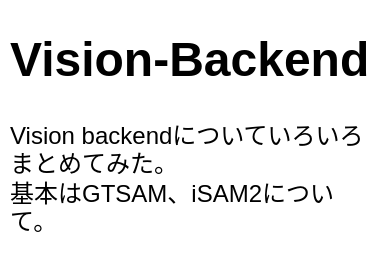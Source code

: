 <mxfile version="13.1.2" type="github" pages="2">
  <diagram id="mYV5fHMhs3SO6_IcKCSN" name="Page-1">
    <mxGraphModel dx="1941" dy="1277" grid="1" gridSize="10" guides="1" tooltips="1" connect="1" arrows="1" fold="1" page="1" pageScale="1" pageWidth="827" pageHeight="1169" math="0" shadow="0">
      <root>
        <mxCell id="0" />
        <mxCell id="1" parent="0" />
        <mxCell id="8OQvFZ2Zipv02wQBPf4X-1" value="&lt;h1&gt;Vision-Backend&lt;/h1&gt;&lt;p&gt;Vision backendについていろいろまとめてみた。&lt;br&gt;基本はGTSAM、iSAM2について。&lt;/p&gt;" style="text;html=1;strokeColor=none;fillColor=none;spacing=5;spacingTop=-20;whiteSpace=wrap;overflow=hidden;rounded=0;" vertex="1" parent="1">
          <mxGeometry x="20" y="40" width="190" height="120" as="geometry" />
        </mxCell>
      </root>
    </mxGraphModel>
  </diagram>
  <diagram id="CG2pjZPTrM2GcYqYaMGn" name="GTSAM">
    <mxGraphModel dx="1097" dy="745" grid="1" gridSize="10" guides="1" tooltips="1" connect="1" arrows="1" fold="1" page="1" pageScale="1" pageWidth="827" pageHeight="1169" math="1" shadow="0">
      <root>
        <mxCell id="malhQMyiqFlj0tt06wjK-0" />
        <mxCell id="malhQMyiqFlj0tt06wjK-1" parent="malhQMyiqFlj0tt06wjK-0" />
        <mxCell id="y6ONzhfBYeOvc6R4NJ2u-31" value="" style="shape=image;verticalLabelPosition=bottom;labelBackgroundColor=#ffffff;verticalAlign=top;aspect=fixed;imageAspect=0;image=https://upload.wikimedia.org/wikipedia/commons/thumb/8/8e/MultivariateNormal.png/300px-MultivariateNormal.png;" vertex="1" parent="malhQMyiqFlj0tt06wjK-1">
          <mxGeometry x="1006" y="870" width="181.05" height="137" as="geometry" />
        </mxCell>
        <mxCell id="y6ONzhfBYeOvc6R4NJ2u-0" value="&lt;h1&gt;GTSAM&lt;/h1&gt;&lt;p&gt;iSAM2をVision backendに使う予定である。iSAM2はGTSAM内に実装されているらしいので、この使い方をメモしておく。&lt;/p&gt;" style="text;html=1;strokeColor=none;fillColor=none;spacing=5;spacingTop=-20;whiteSpace=wrap;overflow=hidden;rounded=0;" vertex="1" parent="malhQMyiqFlj0tt06wjK-1">
          <mxGeometry x="20" y="40" width="730" height="80" as="geometry" />
        </mxCell>
        <mxCell id="y6ONzhfBYeOvc6R4NJ2u-1" value="参考：&lt;br&gt;&lt;a href=&quot;https://gtsam.org/tutorials/intro.html&quot;&gt;https://gtsam.org/tutorials/intro.html&lt;/a&gt;" style="text;html=1;align=left;verticalAlign=middle;resizable=0;points=[];autosize=1;" vertex="1" parent="malhQMyiqFlj0tt06wjK-1">
          <mxGeometry x="20" y="120" width="200" height="30" as="geometry" />
        </mxCell>
        <mxCell id="y6ONzhfBYeOvc6R4NJ2u-2" value="基本の登場人物&lt;br&gt;- Fractor graph&lt;br&gt;&lt;div&gt;- Variables : 推定したい値&lt;/div&gt;&lt;div&gt;- Factors：Variableに対する確率的な拘束条件、ここに観測値や、観測モデルが入っていくる。&lt;/div&gt;" style="text;html=1;align=left;verticalAlign=middle;resizable=0;points=[];autosize=1;" vertex="1" parent="malhQMyiqFlj0tt06wjK-1">
          <mxGeometry x="10" y="170" width="520" height="60" as="geometry" />
        </mxCell>
        <mxCell id="y6ONzhfBYeOvc6R4NJ2u-3" value="&lt;font style=&quot;font-size: 15px&quot;&gt;&lt;b&gt;Factor Graphってなに？&lt;/b&gt;&lt;/font&gt;&lt;br&gt;&lt;br&gt;隠れマルコフモデル（HMM）というのが元になっているらしい。&lt;br&gt;隠れマルコフモデルは、モデルの内部状態が直接観測できない状態繊維モデルのことらしい。&lt;br&gt;考えて見ると、GTSAMで扱いたい問題はほとんどHMMになりそうだ。&lt;br&gt;VSLAMや位置推定であっても、ロボットの本当のPoseは直接観測できない場合がほとんど。センサにノイズが乗っていたり、積分が必要だったり。" style="text;html=1;align=left;verticalAlign=middle;resizable=0;points=[];autosize=1;" vertex="1" parent="malhQMyiqFlj0tt06wjK-1">
          <mxGeometry x="10" y="585" width="810" height="90" as="geometry" />
        </mxCell>
        <mxCell id="y6ONzhfBYeOvc6R4NJ2u-4" value="個人的に…&lt;br&gt;この先、確率の話が大量に登場する。いつも確率の話が出てくると、&lt;br&gt;実際の数式、計算の処理に結びつけて理解できなくなる。どうにか抽象的な話を&lt;br&gt;プログラムとして記述できる具体的な話として変換しつつ進めていきたい。&lt;br&gt;とりあえず、現状の確率というものの理解を下に書いておく。&lt;br&gt;&lt;br&gt;\( X_1 \) の意味は？&lt;br&gt;何らかの数値、物理量などがこの \( X_1 \) として表現される。&lt;br&gt;普通の変数との違いは、 \( P(X_1) \) となったときに確率が出力されること。&lt;br&gt;&lt;br&gt;&lt;br&gt;\( P(X_1) \)の意味は？ \( X_1 \) との違いは？&lt;br&gt;\(X_1 \)はなんらかの値（物理量など）を示す。&lt;br&gt;\( P(X_1) \) は\(X_1\)が、ある値1や2などを撮る場合の確率を示す。&lt;br&gt;なのでよくある正規分布の図は、横軸\(X_1\)、縦軸\( P(X_1) \)になる。&lt;br&gt;&lt;br&gt;とりあえず、ある現象をモデル化するときに、&lt;br&gt;背後にある複雑、モデル化困難なメカニズムを簡単にモデル化する手法として、&lt;br&gt;すべての出力値に値の出やすさという数値を関連付けるという単純な方法があって、&lt;br&gt;これが確率変数、確率密度関数というものであると、理解しておく…とりあえず。" style="text;html=1;align=left;verticalAlign=middle;resizable=0;points=[];autosize=1;" vertex="1" parent="malhQMyiqFlj0tt06wjK-1">
          <mxGeometry x="10" y="260" width="470" height="290" as="geometry" />
        </mxCell>
        <mxCell id="y6ONzhfBYeOvc6R4NJ2u-9" value="" style="endArrow=classic;html=1;" edge="1" parent="malhQMyiqFlj0tt06wjK-1">
          <mxGeometry width="50" height="50" relative="1" as="geometry">
            <mxPoint x="540" y="510" as="sourcePoint" />
            <mxPoint x="820" y="510" as="targetPoint" />
          </mxGeometry>
        </mxCell>
        <mxCell id="y6ONzhfBYeOvc6R4NJ2u-10" value="" style="endArrow=classic;html=1;" edge="1" parent="malhQMyiqFlj0tt06wjK-1">
          <mxGeometry width="50" height="50" relative="1" as="geometry">
            <mxPoint x="540" y="510" as="sourcePoint" />
            <mxPoint x="540" y="360" as="targetPoint" />
          </mxGeometry>
        </mxCell>
        <mxCell id="y6ONzhfBYeOvc6R4NJ2u-11" value="\( X_1 \)" style="text;html=1;align=center;verticalAlign=middle;resizable=0;points=[];autosize=1;" vertex="1" parent="malhQMyiqFlj0tt06wjK-1">
          <mxGeometry x="650" y="520" width="60" height="20" as="geometry" />
        </mxCell>
        <mxCell id="y6ONzhfBYeOvc6R4NJ2u-12" value="\( P(X_1) \)" style="text;html=1;align=center;verticalAlign=middle;resizable=0;points=[];autosize=1;" vertex="1" parent="malhQMyiqFlj0tt06wjK-1">
          <mxGeometry x="460" y="415" width="70" height="20" as="geometry" />
        </mxCell>
        <mxCell id="y6ONzhfBYeOvc6R4NJ2u-13" value="" style="endArrow=none;html=1;" edge="1" parent="malhQMyiqFlj0tt06wjK-1">
          <mxGeometry width="50" height="50" relative="1" as="geometry">
            <mxPoint x="570" y="490" as="sourcePoint" />
            <mxPoint x="790" y="490" as="targetPoint" />
            <Array as="points">
              <mxPoint x="640" y="460" />
              <mxPoint x="670" y="380" />
              <mxPoint x="700" y="460" />
            </Array>
          </mxGeometry>
        </mxCell>
        <mxCell id="y6ONzhfBYeOvc6R4NJ2u-14" value="このグラフの形はいかようにも変えることができ、&lt;br&gt;この形一つによって、数式として書き下すことが困難な&lt;br&gt;現象であっても表現できる、、、、という理解です" style="text;html=1;align=center;verticalAlign=middle;resizable=0;points=[];autosize=1;" vertex="1" parent="malhQMyiqFlj0tt06wjK-1">
          <mxGeometry x="740" y="385" width="310" height="50" as="geometry" />
        </mxCell>
        <mxCell id="y6ONzhfBYeOvc6R4NJ2u-15" value="" style="shape=image;verticalLabelPosition=bottom;labelBackgroundColor=#ffffff;verticalAlign=top;aspect=fixed;imageAspect=0;image=https://gtsam.org/tutorials/intro-images/2_Users_dellaert_git_github_doc_images_hmm.png;" vertex="1" parent="malhQMyiqFlj0tt06wjK-1">
          <mxGeometry x="150" y="710" width="398.2" height="170" as="geometry" />
        </mxCell>
        <mxCell id="y6ONzhfBYeOvc6R4NJ2u-16" value="HMM" style="text;html=1;align=center;verticalAlign=middle;resizable=0;points=[];autosize=1;" vertex="1" parent="malhQMyiqFlj0tt06wjK-1">
          <mxGeometry x="329.1" y="880" width="40" height="20" as="geometry" />
        </mxCell>
        <mxCell id="y6ONzhfBYeOvc6R4NJ2u-17" value="HMMの模式図。&lt;br&gt;観測値は\( Z_{1,2,3,...} \)&lt;br&gt;内部状態は\( X_{1,2,3,...} \)&lt;br&gt;ここでの変数は全て確率変数らしい" style="text;html=1;align=center;verticalAlign=middle;resizable=0;points=[];autosize=1;" vertex="1" parent="malhQMyiqFlj0tt06wjK-1">
          <mxGeometry x="540" y="765" width="210" height="60" as="geometry" />
        </mxCell>
        <mxCell id="y6ONzhfBYeOvc6R4NJ2u-19" style="edgeStyle=orthogonalEdgeStyle;rounded=0;orthogonalLoop=1;jettySize=auto;html=1;entryX=0.342;entryY=0.294;entryDx=0;entryDy=0;entryPerimeter=0;" edge="1" parent="malhQMyiqFlj0tt06wjK-1" source="y6ONzhfBYeOvc6R4NJ2u-18" target="y6ONzhfBYeOvc6R4NJ2u-15">
          <mxGeometry relative="1" as="geometry" />
        </mxCell>
        <mxCell id="y6ONzhfBYeOvc6R4NJ2u-18" value="矢印は条件付き確率密度関数に相当するらしい" style="text;html=1;align=center;verticalAlign=middle;resizable=0;points=[];autosize=1;" vertex="1" parent="malhQMyiqFlj0tt06wjK-1">
          <mxGeometry x="40" y="702" width="270" height="20" as="geometry" />
        </mxCell>
        <mxCell id="y6ONzhfBYeOvc6R4NJ2u-20" value="\( P(X_2 | X_1) \)" style="text;html=1;align=center;verticalAlign=middle;resizable=0;points=[];autosize=1;" vertex="1" parent="malhQMyiqFlj0tt06wjK-1">
          <mxGeometry x="230" y="720" width="110" height="20" as="geometry" />
        </mxCell>
        <mxCell id="y6ONzhfBYeOvc6R4NJ2u-21" value="" style="shape=image;verticalLabelPosition=bottom;labelBackgroundColor=#ffffff;verticalAlign=top;aspect=fixed;imageAspect=0;image=https://upload.wikimedia.org/wikipedia/commons/thumb/5/57/Multivariate_Gaussian.png/300px-Multivariate_Gaussian.png;" vertex="1" parent="malhQMyiqFlj0tt06wjK-1">
          <mxGeometry x="808.83" y="710" width="172.34" height="108" as="geometry" />
        </mxCell>
        <mxCell id="y6ONzhfBYeOvc6R4NJ2u-22" value="\( P(Y|X) \)の話&lt;br&gt;たぶんだが、&lt;br&gt;Xの値が決まれば、Xの値の平面で&lt;br&gt;図形をスライスして、その断面が、Xの値が決まった時の&lt;br&gt;Yの確率密度関数になっているのだろうな。&lt;br&gt;Y自体の確率密度関数がわかれば、Yで一番出力する確率が高い値がわかる（平均値とか？）&lt;br&gt;その値を推定値として、偉い人に教えるなど、ここで初めて利用価値が生まれる気がする。&lt;br&gt;&lt;br&gt;\( P(Y|X=3) = P_{X=3}(Y) \)のように、Xの値が決まっときに&lt;br&gt;ただの確率密度関数になるとおしえられたが、その話がようやくわかった気がする。" style="text;html=1;align=left;verticalAlign=middle;resizable=0;points=[];autosize=1;" vertex="1" parent="malhQMyiqFlj0tt06wjK-1">
          <mxGeometry x="1006" y="620" width="510" height="150" as="geometry" />
        </mxCell>
        <mxCell id="y6ONzhfBYeOvc6R4NJ2u-23" value="" style="shape=parallelogram;perimeter=parallelogramPerimeter;whiteSpace=wrap;html=1;align=left;rotation=-90;size=0.243;flipH=1;fillColor=none;" vertex="1" parent="malhQMyiqFlj0tt06wjK-1">
          <mxGeometry x="824.12" y="702" width="141.75" height="66.25" as="geometry" />
        </mxCell>
        <mxCell id="y6ONzhfBYeOvc6R4NJ2u-24" value="Xが決まると&lt;br&gt;この平面で凸をスライスできる" style="text;html=1;align=center;verticalAlign=middle;resizable=0;points=[];autosize=1;" vertex="1" parent="malhQMyiqFlj0tt06wjK-1">
          <mxGeometry x="808.83" y="630" width="180" height="30" as="geometry" />
        </mxCell>
        <mxCell id="y6ONzhfBYeOvc6R4NJ2u-25" value="" style="endArrow=none;html=1;entryX=0.25;entryY=1;entryDx=0;entryDy=0;exitX=0;exitY=0;exitDx=0;exitDy=0;" edge="1" parent="malhQMyiqFlj0tt06wjK-1" source="y6ONzhfBYeOvc6R4NJ2u-23" target="y6ONzhfBYeOvc6R4NJ2u-23">
          <mxGeometry width="50" height="50" relative="1" as="geometry">
            <mxPoint x="850" y="870" as="sourcePoint" />
            <mxPoint x="900" y="820" as="targetPoint" />
            <Array as="points">
              <mxPoint x="880" y="790" />
              <mxPoint x="895" y="750" />
              <mxPoint x="910" y="771" />
            </Array>
          </mxGeometry>
        </mxCell>
        <mxCell id="y6ONzhfBYeOvc6R4NJ2u-26" value="\( P(Z_1 | X_1) \)" style="text;html=1;align=center;verticalAlign=middle;resizable=0;points=[];autosize=1;" vertex="1" parent="malhQMyiqFlj0tt06wjK-1">
          <mxGeometry x="139" y="780" width="100" height="20" as="geometry" />
        </mxCell>
        <mxCell id="y6ONzhfBYeOvc6R4NJ2u-28" value="\( P(X, Y) \)をプロットした例" style="text;html=1;align=center;verticalAlign=middle;resizable=0;points=[];autosize=1;" vertex="1" parent="malhQMyiqFlj0tt06wjK-1">
          <mxGeometry x="808.83" y="818" width="170" height="20" as="geometry" />
        </mxCell>
        <mxCell id="y6ONzhfBYeOvc6R4NJ2u-30" style="edgeStyle=orthogonalEdgeStyle;rounded=0;orthogonalLoop=1;jettySize=auto;html=1;entryX=0.775;entryY=0.466;entryDx=0;entryDy=0;entryPerimeter=0;" edge="1" parent="malhQMyiqFlj0tt06wjK-1" source="y6ONzhfBYeOvc6R4NJ2u-29" target="y6ONzhfBYeOvc6R4NJ2u-23">
          <mxGeometry relative="1" as="geometry">
            <Array as="points">
              <mxPoint x="950" y="815" />
              <mxPoint x="950" y="774" />
            </Array>
          </mxGeometry>
        </mxCell>
        <mxCell id="y6ONzhfBYeOvc6R4NJ2u-32" style="edgeStyle=orthogonalEdgeStyle;rounded=0;orthogonalLoop=1;jettySize=auto;html=1;entryX=0.271;entryY=0.314;entryDx=0;entryDy=0;entryPerimeter=0;" edge="1" parent="malhQMyiqFlj0tt06wjK-1" source="y6ONzhfBYeOvc6R4NJ2u-29" target="y6ONzhfBYeOvc6R4NJ2u-31">
          <mxGeometry relative="1" as="geometry">
            <mxPoint x="1140" y="830" as="targetPoint" />
          </mxGeometry>
        </mxCell>
        <mxCell id="y6ONzhfBYeOvc6R4NJ2u-29" value="\( P(Y|X) \)" style="text;html=1;align=center;verticalAlign=middle;resizable=0;points=[];autosize=1;" vertex="1" parent="malhQMyiqFlj0tt06wjK-1">
          <mxGeometry x="1020" y="805" width="70" height="20" as="geometry" />
        </mxCell>
        <mxCell id="y6ONzhfBYeOvc6R4NJ2u-33" value="これをXに沿って積分すると\( P(Y) \)になる。&lt;br&gt;この操作を周辺化、Marginalizationというらしい。（噂の）&lt;br&gt;用語が難しいがやっていることはほしい確率変数以外を消去するため、&lt;br&gt;全パターン足しこんでいるだけ。" style="text;html=1;align=left;verticalAlign=middle;resizable=0;points=[];autosize=1;" vertex="1" parent="malhQMyiqFlj0tt06wjK-1">
          <mxGeometry x="1110" y="800" width="400" height="60" as="geometry" />
        </mxCell>
        <mxCell id="y6ONzhfBYeOvc6R4NJ2u-34" value="↓式の面では疑問はあるが、イメージ、意味合い的には正しいはず" style="text;html=1;align=center;verticalAlign=middle;resizable=0;points=[];autosize=1;" vertex="1" parent="malhQMyiqFlj0tt06wjK-1">
          <mxGeometry x="871" y="590" width="370" height="20" as="geometry" />
        </mxCell>
        <mxCell id="y6ONzhfBYeOvc6R4NJ2u-35" value="↑のHMMは、あくまでも現象をどうモデル化するかという話。&lt;br&gt;やりたいことは、HMMでは隠されているモデルの内部状態 \( X_1, X_2, X_3 \)を求めること。&lt;br&gt;ここは、\( P(X_1, X_2, X_3 | Z_1 = z_1, Z_2 = z_2, Z_3 = z_3) \)である条件付き確率密度関数が、&lt;br&gt;\( z_1, z_2, z_3 \) という値が観測されたときのシステム状態の確率密度関数として、&lt;br&gt;このP(~)がのピークになている\(X_1, X_2, X_3 \)の値を求めることをこれからやっていく。&lt;br&gt;&lt;br&gt;じゃあ、\( P(X_1, X_2, X_3 | Z_1 = z_1, Z_2 = z_2, Z_3 = z_3) \)はどういう式で、具体的にそういった計算をしたらいいの？&lt;br&gt;という話に繋がっていく。" style="text;html=1;align=left;verticalAlign=middle;resizable=0;points=[];autosize=1;" vertex="1" parent="malhQMyiqFlj0tt06wjK-1">
          <mxGeometry x="10" y="930" width="690" height="120" as="geometry" />
        </mxCell>
        <mxCell id="y6ONzhfBYeOvc6R4NJ2u-37" value="&lt;span&gt;↓の結果になるらしい。&lt;br&gt;\( P(X_1, X_2, X_3 | Z_1 = z_1, Z_2 = z_2, Z_3 = z_3) \propto P(X_1) P(X_2|X_1) P(X_3 | X_2) L(X_1;z_1) L(X_2; z_2) L(X_3; z_3) \)&lt;br&gt;&lt;/span&gt;\( P(X_1) P(X_2|X_1) P(X_3 | X_2) \) : ここはHMMの状態遷移から求まる&lt;br&gt;\( L(X_1;z_1) L(X_2; z_2) L(X_3; z_3) \) : ここは観測値から求める部分&lt;span&gt;&lt;br&gt;&lt;br&gt;\( L(X_1; z_1) \) だが、おそらくベイズ則から求まる。HMMの図から立式すれば、普通に考えて↓のようになるはず。&lt;br&gt;&lt;/span&gt;\( P(X_1, X_2, X_3 | Z_1 = z_1, Z_2 = z_2, Z_3 = z_3) \propto P(X_1) P(X_2|X_1) P(X_3 | X_2) P(Z_1 | X_1) P(Z_2 | X_2) P(Z_3 | X_3) \)&lt;br&gt;&lt;br&gt;&lt;span&gt;ここから、\(P(Z_i | X_i)\)を変形する。&lt;br&gt;\(P(Z_i | X_i) = \frac{P(X_i | Z_i) P(Z_i)}{P(X_i)} \propto P(X_i | Z_i) P(Z_i) = L(X_i ; Z_i = z_i) ????\)&lt;br&gt;&lt;br&gt;&lt;/span&gt;\(P(X_i | Z_i) \)&lt;span&gt;はセンサモデルとして記述できて、利用者が勝手に計算式を設定できる部分と考える。尤度というらしい。&lt;br&gt;\( P(Z_i) \)は\( Z_i \)の事前確率と呼ばれているらしいが、なんのことなのかよくわからない。センサがどの値をどれくらいの確率で出力するかなんてことを&lt;br&gt;なにも情報がない（観測値や内部状態の仮定）状態で計算や仮定することができるのか？\(P(X_i | Z_i) \)はなんとなく納得できるが\( P(Z_i) \)はよくわからない。&lt;br&gt;\( P(X_i) \)は式としては定数なので無視するらしいとよく書かれている、よくわからない。&lt;br&gt;\(P(X_i)\)が定数として省略できるなら、\( P(Z_i) \)も定数となるので消してもいいのではないか？そこのところが全くわからない。&lt;br&gt;&lt;b&gt;↑このへんは確率ロボ入門にかかれていたのであとで読む&lt;/b&gt;&lt;br&gt;&lt;/span&gt;" style="text;html=1;align=left;verticalAlign=middle;resizable=0;points=[];autosize=1;" vertex="1" parent="malhQMyiqFlj0tt06wjK-1">
          <mxGeometry x="10" y="1100" width="880" height="240" as="geometry" />
        </mxCell>
        <mxCell id="y6ONzhfBYeOvc6R4NJ2u-38" value="\( P(Y |X) = P(X, Y) / P(X) \)についてメモ&lt;br&gt;&lt;br&gt;ここで登場する\( P(X) \)は周辺化されたP(X)である。&lt;br&gt;この式は確率変数にある値が入った、上図の一点の値について記述していると考えたほうがわかりやすい気がする。&lt;br&gt;つまり、上図のx = 2, y = 3とか具体的な数字が設定された状態で、&lt;br&gt;\( P(Y = y | X = x) = P(X = x, Y = y) / P(X = x) \)&lt;br&gt;が成り立っているということ。&lt;br&gt;&lt;br&gt;一番の疑問である、なぜ割るのか？ということだが、 \( P(Y | X) \)をY方向に積分して合計1にならないから。&lt;br&gt;\( P(X, Y) \)は、X, Y方向に２D積分すると１になるが、\( P(Y | X) \)は \( P(X, Y) \)の一部をスライスしただけなので、&lt;br&gt;変数Y（ \( P(Y | X) \) ではXは定数扱い）の全区間で積分しても１にならず確率の定義を満たさないらしい。&lt;br&gt;これを解消するためのスケーリングパラメータとしての \(1/ P(X) \)がある。&lt;br&gt;&lt;br&gt;ここまででわかったこととしては、\( P(X) \)の意味合いが結構変わってわかりにくいということ。&lt;br&gt;パターンは２つある。&lt;br&gt;1. \(X\)は取りうる地域全てを表現しており、\( P(X) \)は確率分布の形か何かを表現しているパターン&lt;br&gt;2. \(X\)は代入された後の変数のように値が確定していて、\( P(X) \)はその値の出現する確率の値（これも具体的な値）を表現している&lt;br&gt;上級者から見たら一緒の話なのかもしれないが、少なくともこの段階で俺は結構混乱した。" style="text;html=1;align=left;verticalAlign=middle;resizable=0;points=[];autosize=1;" vertex="1" parent="malhQMyiqFlj0tt06wjK-1">
          <mxGeometry x="1006" y="1060" width="810" height="250" as="geometry" />
        </mxCell>
        <mxCell id="y6ONzhfBYeOvc6R4NJ2u-40" value="Xで積分すると &lt;br&gt;\(P(Y)\)になる" style="text;html=1;align=center;verticalAlign=middle;resizable=0;points=[];autosize=1;" vertex="1" parent="malhQMyiqFlj0tt06wjK-1">
          <mxGeometry x="965.87" y="860" width="100" height="30" as="geometry" />
        </mxCell>
        <mxCell id="y6ONzhfBYeOvc6R4NJ2u-41" value="" style="shape=image;verticalLabelPosition=bottom;labelBackgroundColor=#ffffff;verticalAlign=top;aspect=fixed;imageAspect=0;image=https://gtsam.org/tutorials/intro-images/3_Users_dellaert_git_github_doc_images_hmm-FG.png;" vertex="1" parent="malhQMyiqFlj0tt06wjK-1">
          <mxGeometry x="45" y="1470" width="520" height="235" as="geometry" />
        </mxCell>
        <mxCell id="y6ONzhfBYeOvc6R4NJ2u-42" value="↑でいろいろ出てきた確率的な拘束条件というものは次のFactor graphというものでまとめ上げることが&lt;br&gt;できるらしい&lt;br&gt;確率的な拘束条件とは？&lt;br&gt;おそらく、 \( P(X_i | X_{i-1}) \)だったり、\( L(X_i; z_i ) \)といった式がここに相当すると思われる。" style="text;html=1;align=left;verticalAlign=middle;resizable=0;points=[];autosize=1;" vertex="1" parent="malhQMyiqFlj0tt06wjK-1">
          <mxGeometry x="10" y="1430" width="570" height="60" as="geometry" />
        </mxCell>
        <mxCell id="y6ONzhfBYeOvc6R4NJ2u-43" value="&lt;font style=&quot;font-size: 15px&quot;&gt;&lt;b&gt;具体例：オドメトリを使ったロボット位置の推定&lt;br&gt;&lt;/b&gt;&lt;/font&gt;" style="text;html=1;align=left;verticalAlign=middle;resizable=0;points=[];autosize=1;" vertex="1" parent="malhQMyiqFlj0tt06wjK-1">
          <mxGeometry x="10" y="1734" width="350" height="20" as="geometry" />
        </mxCell>
        <mxCell id="y6ONzhfBYeOvc6R4NJ2u-44" value="" style="shape=image;verticalLabelPosition=bottom;labelBackgroundColor=#ffffff;verticalAlign=top;aspect=fixed;imageAspect=0;image=https://gtsam.org/tutorials/intro-images/4_Users_dellaert_git_github_doc_images_FactorGraph.png;" vertex="1" parent="malhQMyiqFlj0tt06wjK-1">
          <mxGeometry x="340" y="1730" width="370" height="112" as="geometry" />
        </mxCell>
        <mxCell id="y6ONzhfBYeOvc6R4NJ2u-45" value="→が今回のFactor graphらしい。&lt;br&gt;\( f_i(***) \) がFactor。&lt;br&gt;&lt;br&gt;GTSAMでやることは、以下の設定。&lt;br&gt;- Factorを設定する&lt;br&gt;- \( x_1, x_2, x_3 \)などのPを最大化したい変数の最適化時初期値を設定する。" style="text;html=1;align=left;verticalAlign=middle;resizable=0;points=[];autosize=1;" vertex="1" parent="malhQMyiqFlj0tt06wjK-1">
          <mxGeometry x="10" y="1780" width="440" height="90" as="geometry" />
        </mxCell>
      </root>
    </mxGraphModel>
  </diagram>
</mxfile>

